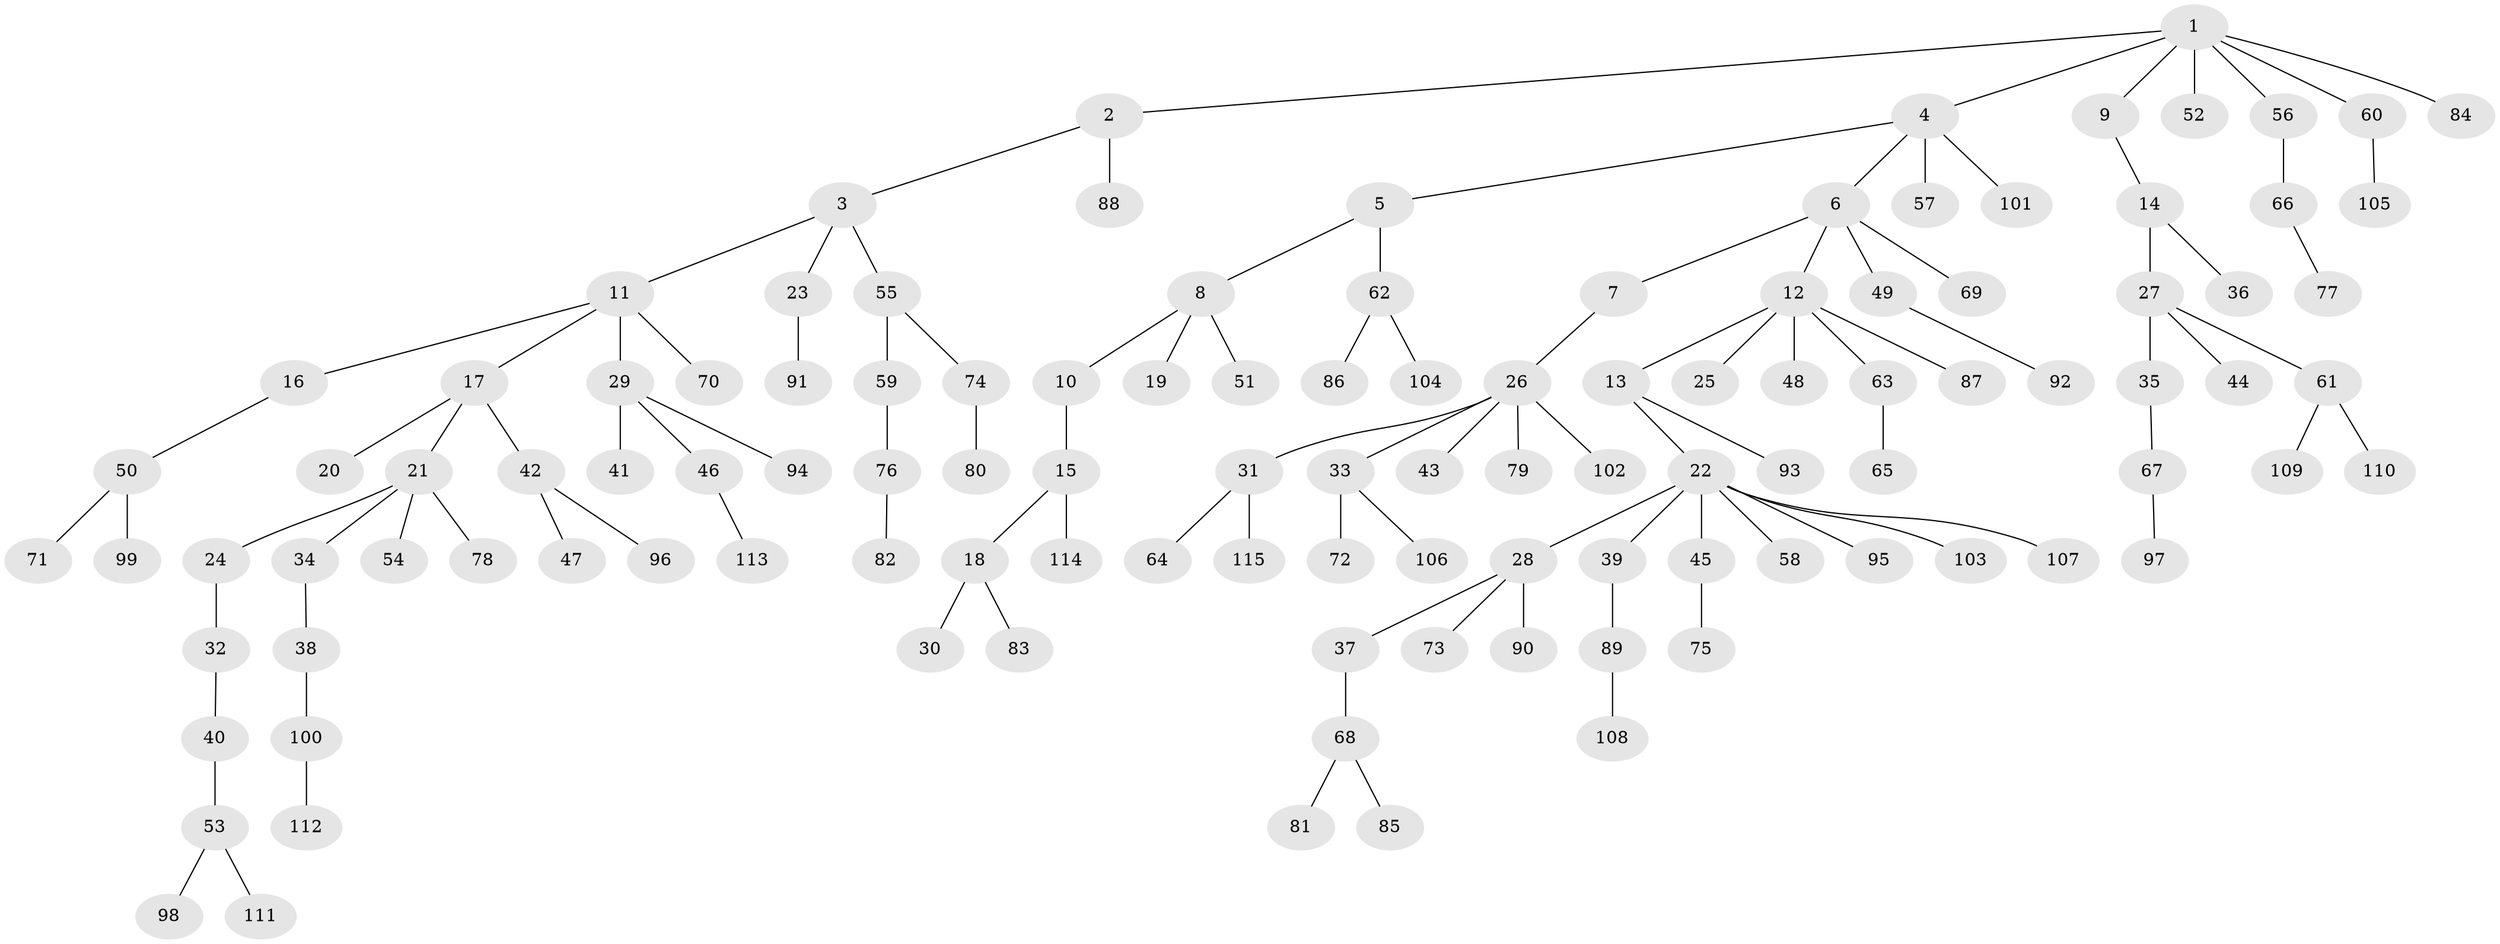 // coarse degree distribution, {2: 0.34285714285714286, 3: 0.1, 5: 0.02857142857142857, 1: 0.44285714285714284, 4: 0.05714285714285714, 6: 0.02857142857142857}
// Generated by graph-tools (version 1.1) at 2025/37/03/04/25 23:37:19]
// undirected, 115 vertices, 114 edges
graph export_dot {
  node [color=gray90,style=filled];
  1;
  2;
  3;
  4;
  5;
  6;
  7;
  8;
  9;
  10;
  11;
  12;
  13;
  14;
  15;
  16;
  17;
  18;
  19;
  20;
  21;
  22;
  23;
  24;
  25;
  26;
  27;
  28;
  29;
  30;
  31;
  32;
  33;
  34;
  35;
  36;
  37;
  38;
  39;
  40;
  41;
  42;
  43;
  44;
  45;
  46;
  47;
  48;
  49;
  50;
  51;
  52;
  53;
  54;
  55;
  56;
  57;
  58;
  59;
  60;
  61;
  62;
  63;
  64;
  65;
  66;
  67;
  68;
  69;
  70;
  71;
  72;
  73;
  74;
  75;
  76;
  77;
  78;
  79;
  80;
  81;
  82;
  83;
  84;
  85;
  86;
  87;
  88;
  89;
  90;
  91;
  92;
  93;
  94;
  95;
  96;
  97;
  98;
  99;
  100;
  101;
  102;
  103;
  104;
  105;
  106;
  107;
  108;
  109;
  110;
  111;
  112;
  113;
  114;
  115;
  1 -- 2;
  1 -- 4;
  1 -- 9;
  1 -- 52;
  1 -- 56;
  1 -- 60;
  1 -- 84;
  2 -- 3;
  2 -- 88;
  3 -- 11;
  3 -- 23;
  3 -- 55;
  4 -- 5;
  4 -- 6;
  4 -- 57;
  4 -- 101;
  5 -- 8;
  5 -- 62;
  6 -- 7;
  6 -- 12;
  6 -- 49;
  6 -- 69;
  7 -- 26;
  8 -- 10;
  8 -- 19;
  8 -- 51;
  9 -- 14;
  10 -- 15;
  11 -- 16;
  11 -- 17;
  11 -- 29;
  11 -- 70;
  12 -- 13;
  12 -- 25;
  12 -- 48;
  12 -- 63;
  12 -- 87;
  13 -- 22;
  13 -- 93;
  14 -- 27;
  14 -- 36;
  15 -- 18;
  15 -- 114;
  16 -- 50;
  17 -- 20;
  17 -- 21;
  17 -- 42;
  18 -- 30;
  18 -- 83;
  21 -- 24;
  21 -- 34;
  21 -- 54;
  21 -- 78;
  22 -- 28;
  22 -- 39;
  22 -- 45;
  22 -- 58;
  22 -- 95;
  22 -- 103;
  22 -- 107;
  23 -- 91;
  24 -- 32;
  26 -- 31;
  26 -- 33;
  26 -- 43;
  26 -- 79;
  26 -- 102;
  27 -- 35;
  27 -- 44;
  27 -- 61;
  28 -- 37;
  28 -- 73;
  28 -- 90;
  29 -- 41;
  29 -- 46;
  29 -- 94;
  31 -- 64;
  31 -- 115;
  32 -- 40;
  33 -- 72;
  33 -- 106;
  34 -- 38;
  35 -- 67;
  37 -- 68;
  38 -- 100;
  39 -- 89;
  40 -- 53;
  42 -- 47;
  42 -- 96;
  45 -- 75;
  46 -- 113;
  49 -- 92;
  50 -- 71;
  50 -- 99;
  53 -- 98;
  53 -- 111;
  55 -- 59;
  55 -- 74;
  56 -- 66;
  59 -- 76;
  60 -- 105;
  61 -- 109;
  61 -- 110;
  62 -- 86;
  62 -- 104;
  63 -- 65;
  66 -- 77;
  67 -- 97;
  68 -- 81;
  68 -- 85;
  74 -- 80;
  76 -- 82;
  89 -- 108;
  100 -- 112;
}
